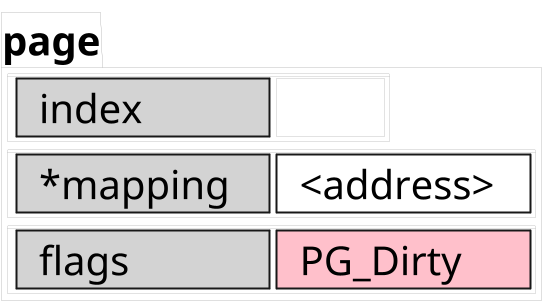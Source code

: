 @startuml

skinparam ComponentStyle rectangle
scale 1/5

skinparam Component {
    FontSize 200
    FontColor black
    BorderThickness 10
    BackgroundColor transparent
}


skinparam Card {
    FontSize 0
    FontColor black
    BorderThickness 0
    BackgroundColor transparent
}


skinparam Package {
    FontSize 200
    FontColor black
    BorderThickness 0
    BackgroundColor transparent
}


skinparam Rectangle {
    FontSize 200
    FontColor transparent
    BorderThickness 0
    BackgroundColor transparent
}

package "page" as pack_name {
card p0 {
	' components
	component "  index\t\t" as p0_c0 #LightGrey
	rectangle "blank" as p0_c1 #transparent
	' layout
	p0_c0-right[hidden]-p0_c1
}

card p1 {
	' components
	component "  *mapping\t" as p1_c0 #LightGrey
	component "  <address>\t" as p1_c1 #transparent
	' layout
	p1_c0-right[hidden]-p1_c1
}

card p2 {
	' components
	component "  flags\t\t" as p2_c0 #LightGrey
	component "  PG_Dirty\t" as p2_c1 #Pink
	' layout
	p2_c0-right[hidden]-p2_c1
}

p0-down[hidden]-p1
p1-down[hidden]-p2
}

@enduml
